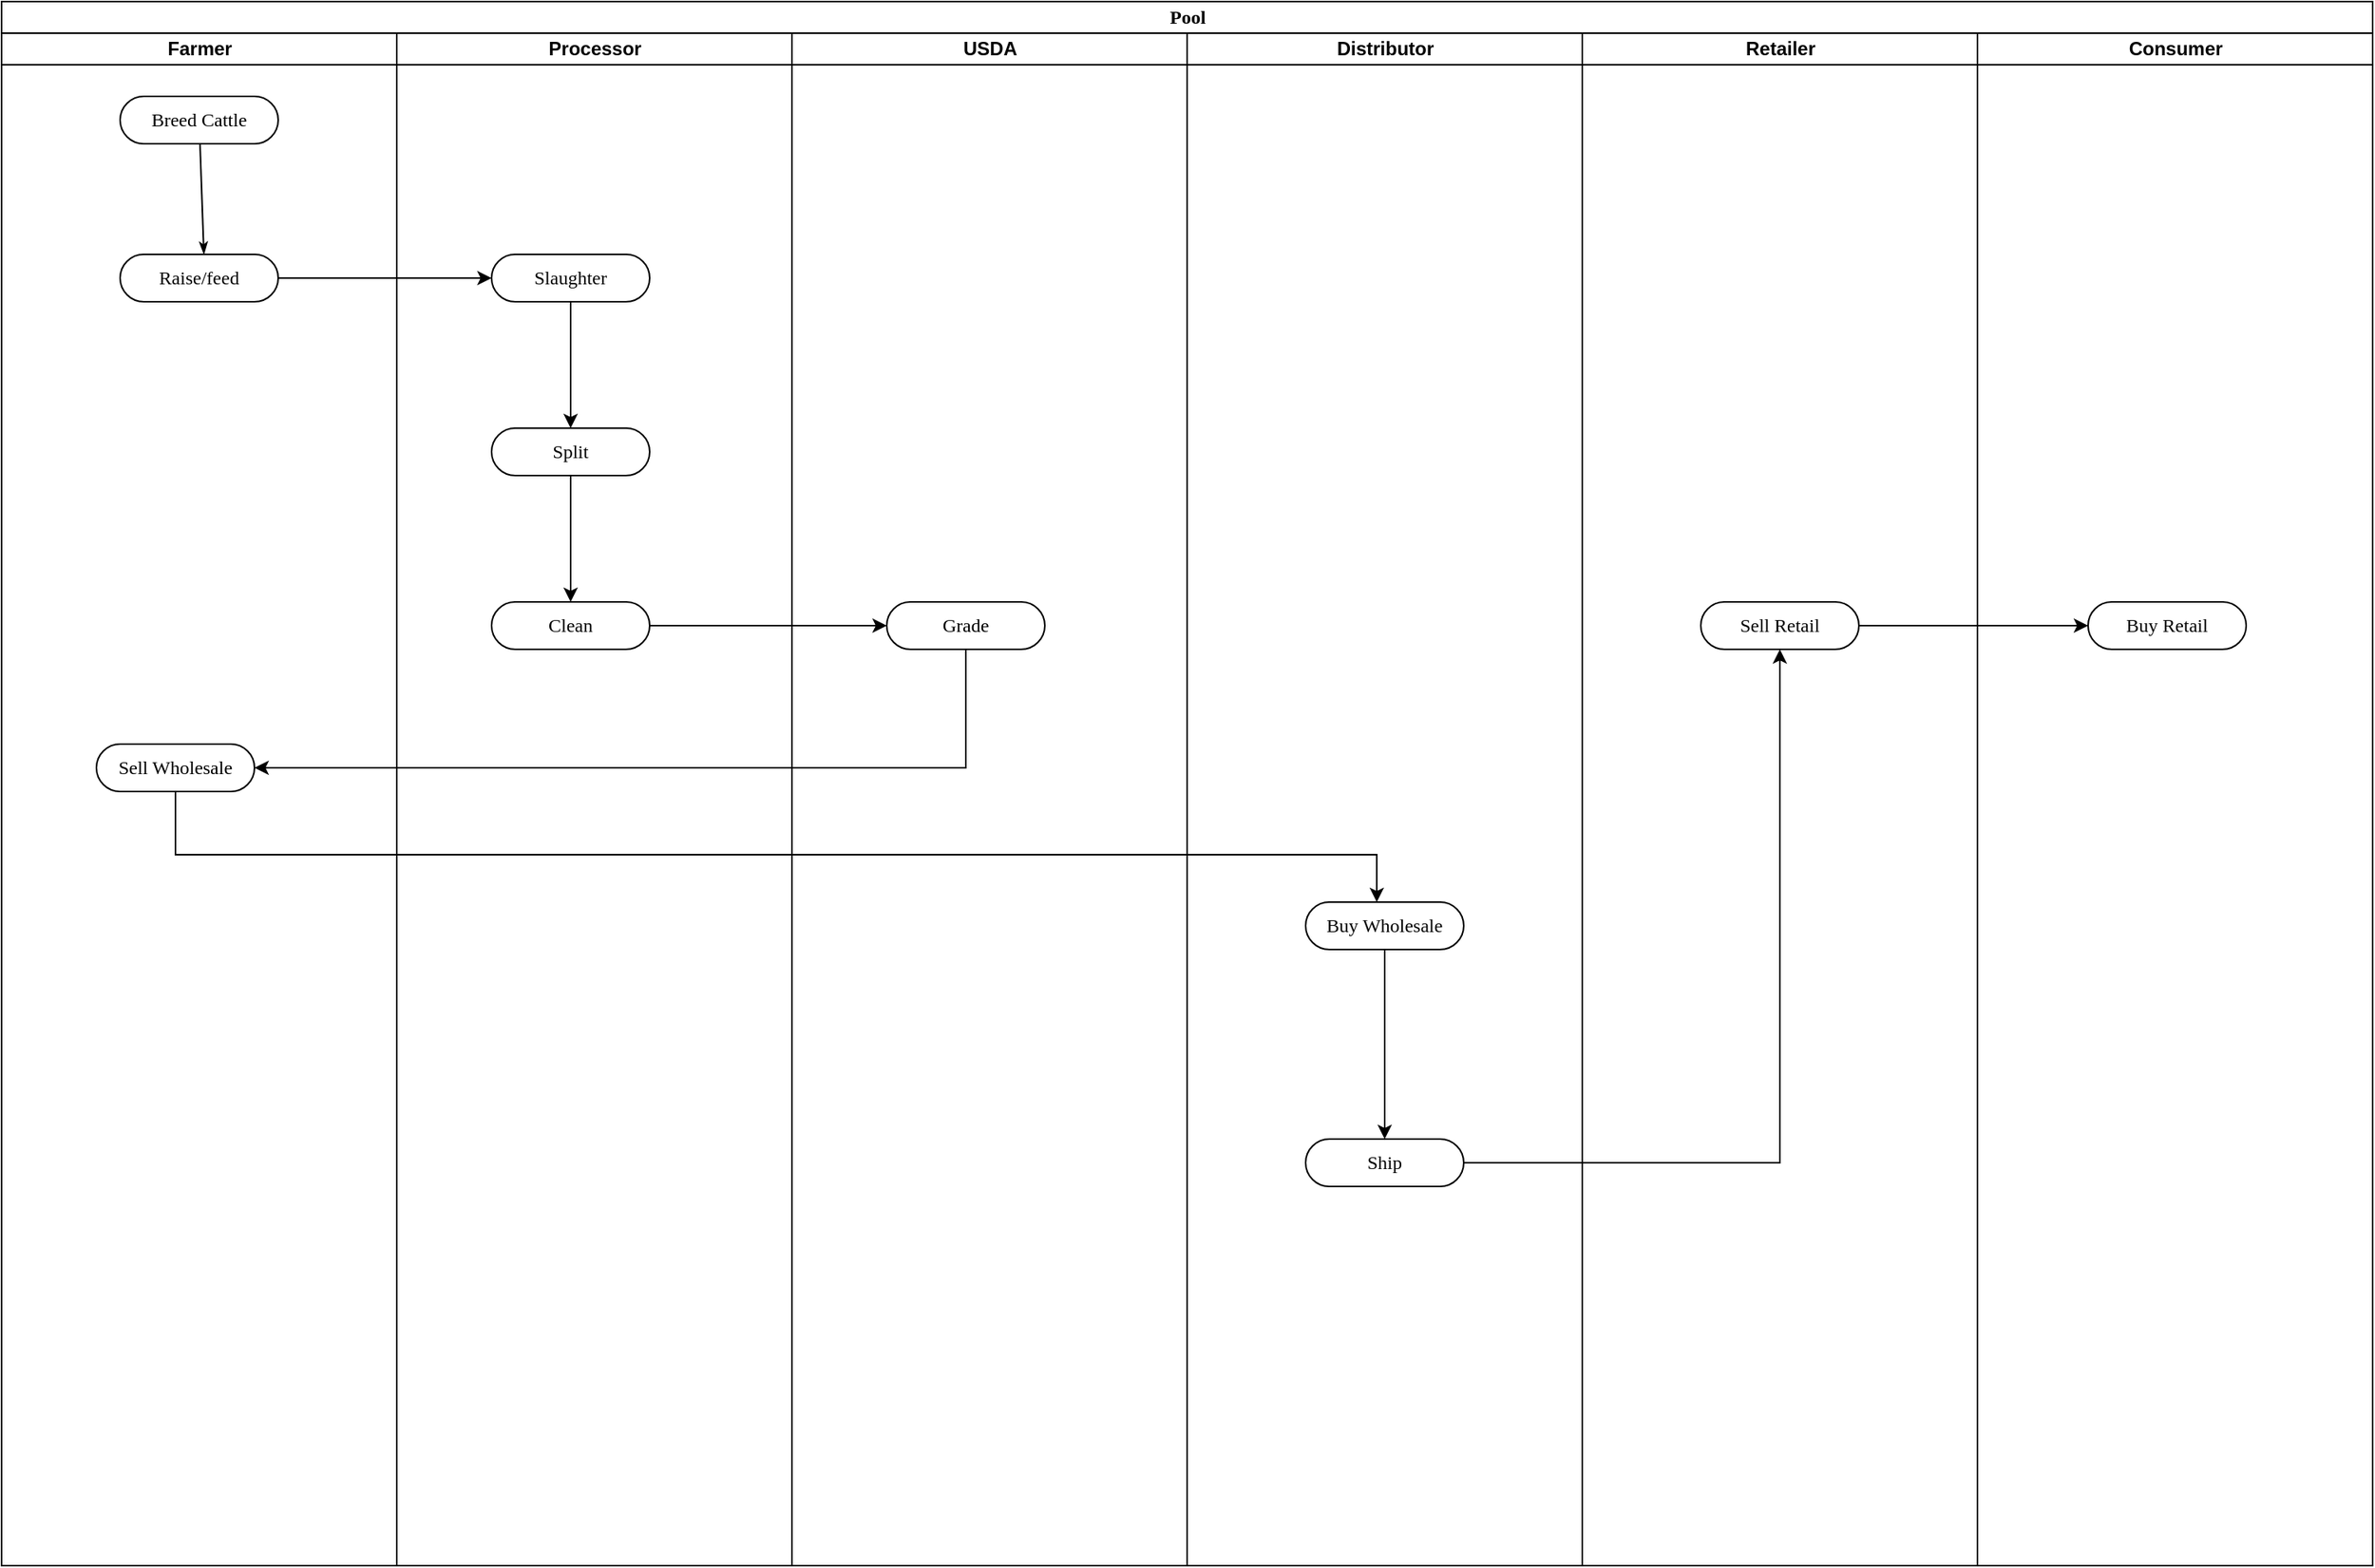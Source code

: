 <mxfile version="12.9.9" type="device"><diagram name="Page-1" id="0783ab3e-0a74-02c8-0abd-f7b4e66b4bec"><mxGraphModel dx="1086" dy="806" grid="1" gridSize="10" guides="1" tooltips="1" connect="1" arrows="1" fold="1" page="1" pageScale="1" pageWidth="850" pageHeight="1100" background="#ffffff" math="0" shadow="0"><root><mxCell id="0"/><mxCell id="1" parent="0"/><mxCell id="1c1d494c118603dd-1" value="Pool" style="swimlane;html=1;childLayout=stackLayout;startSize=20;rounded=0;shadow=0;comic=0;labelBackgroundColor=none;strokeWidth=1;fontFamily=Verdana;fontSize=12;align=center;" parent="1" vertex="1"><mxGeometry x="40" y="20" width="1500" height="990" as="geometry"/></mxCell><mxCell id="1c1d494c118603dd-2" value="Farmer" style="swimlane;html=1;startSize=20;" parent="1c1d494c118603dd-1" vertex="1"><mxGeometry y="20" width="250" height="970" as="geometry"/></mxCell><mxCell id="1c1d494c118603dd-34" style="edgeStyle=none;rounded=0;html=1;labelBackgroundColor=none;startArrow=none;startFill=0;startSize=5;endArrow=classicThin;endFill=1;endSize=5;jettySize=auto;orthogonalLoop=1;strokeWidth=1;fontFamily=Verdana;fontSize=12" parent="1c1d494c118603dd-2" source="1c1d494c118603dd-6" edge="1"><mxGeometry relative="1" as="geometry"><mxPoint x="128" y="140" as="targetPoint"/></mxGeometry></mxCell><mxCell id="ihzEQDi0iShKAACM3M7h-2" value="Sell Wholesale" style="rounded=1;whiteSpace=wrap;html=1;shadow=0;comic=0;labelBackgroundColor=none;strokeWidth=1;fontFamily=Verdana;fontSize=12;align=center;arcSize=50;" vertex="1" parent="1c1d494c118603dd-2"><mxGeometry x="60" y="450" width="100" height="30" as="geometry"/></mxCell><mxCell id="Hcu5JZpghyHIpBC31wGY-15" value="Raise/feed" style="rounded=1;whiteSpace=wrap;html=1;shadow=0;comic=0;labelBackgroundColor=none;strokeWidth=1;fontFamily=Verdana;fontSize=12;align=center;arcSize=50;" parent="1c1d494c118603dd-2" vertex="1"><mxGeometry x="75" y="140" width="100" height="30" as="geometry"/></mxCell><mxCell id="1c1d494c118603dd-6" value="Breed Cattle" style="rounded=1;whiteSpace=wrap;html=1;shadow=0;comic=0;labelBackgroundColor=none;strokeWidth=1;fontFamily=Verdana;fontSize=12;align=center;arcSize=50;" parent="1c1d494c118603dd-2" vertex="1"><mxGeometry x="75" y="40" width="100" height="30" as="geometry"/></mxCell><mxCell id="1c1d494c118603dd-3" value="Processor" style="swimlane;html=1;startSize=20;" parent="1c1d494c118603dd-1" vertex="1"><mxGeometry x="250" y="20" width="250" height="970" as="geometry"/></mxCell><mxCell id="Hcu5JZpghyHIpBC31wGY-23" value="" style="edgeStyle=orthogonalEdgeStyle;rounded=0;orthogonalLoop=1;jettySize=auto;html=1;" parent="1c1d494c118603dd-3" source="Hcu5JZpghyHIpBC31wGY-20" target="Hcu5JZpghyHIpBC31wGY-22" edge="1"><mxGeometry relative="1" as="geometry"/></mxCell><mxCell id="Hcu5JZpghyHIpBC31wGY-20" value="Slaughter" style="rounded=1;whiteSpace=wrap;html=1;shadow=0;comic=0;labelBackgroundColor=none;strokeWidth=1;fontFamily=Verdana;fontSize=12;align=center;arcSize=50;" parent="1c1d494c118603dd-3" vertex="1"><mxGeometry x="60" y="140" width="100" height="30" as="geometry"/></mxCell><mxCell id="Hcu5JZpghyHIpBC31wGY-25" value="" style="edgeStyle=orthogonalEdgeStyle;rounded=0;orthogonalLoop=1;jettySize=auto;html=1;" parent="1c1d494c118603dd-3" source="Hcu5JZpghyHIpBC31wGY-22" target="Hcu5JZpghyHIpBC31wGY-24" edge="1"><mxGeometry relative="1" as="geometry"/></mxCell><mxCell id="Hcu5JZpghyHIpBC31wGY-22" value="Split" style="rounded=1;whiteSpace=wrap;html=1;shadow=0;comic=0;labelBackgroundColor=none;strokeWidth=1;fontFamily=Verdana;fontSize=12;align=center;arcSize=50;" parent="1c1d494c118603dd-3" vertex="1"><mxGeometry x="60" y="250" width="100" height="30" as="geometry"/></mxCell><mxCell id="Hcu5JZpghyHIpBC31wGY-24" value="Clean" style="rounded=1;whiteSpace=wrap;html=1;shadow=0;comic=0;labelBackgroundColor=none;strokeWidth=1;fontFamily=Verdana;fontSize=12;align=center;arcSize=50;" parent="1c1d494c118603dd-3" vertex="1"><mxGeometry x="60" y="360" width="100" height="30" as="geometry"/></mxCell><mxCell id="Hcu5JZpghyHIpBC31wGY-12" value="USDA" style="swimlane;html=1;startSize=20;" parent="1c1d494c118603dd-1" vertex="1"><mxGeometry x="500" y="20" width="250" height="970" as="geometry"/></mxCell><mxCell id="Hcu5JZpghyHIpBC31wGY-27" value="Grade" style="rounded=1;whiteSpace=wrap;html=1;shadow=0;comic=0;labelBackgroundColor=none;strokeWidth=1;fontFamily=Verdana;fontSize=12;align=center;arcSize=50;" parent="Hcu5JZpghyHIpBC31wGY-12" vertex="1"><mxGeometry x="60" y="360" width="100" height="30" as="geometry"/></mxCell><mxCell id="Hcu5JZpghyHIpBC31wGY-13" value="Distributor" style="swimlane;html=1;startSize=20;" parent="1c1d494c118603dd-1" vertex="1"><mxGeometry x="750" y="20" width="250" height="970" as="geometry"/></mxCell><mxCell id="ihzEQDi0iShKAACM3M7h-8" value="" style="edgeStyle=orthogonalEdgeStyle;rounded=0;orthogonalLoop=1;jettySize=auto;html=1;" edge="1" parent="Hcu5JZpghyHIpBC31wGY-13" source="ihzEQDi0iShKAACM3M7h-4" target="Hcu5JZpghyHIpBC31wGY-29"><mxGeometry relative="1" as="geometry"/></mxCell><mxCell id="ihzEQDi0iShKAACM3M7h-4" value="Buy Wholesale" style="rounded=1;whiteSpace=wrap;html=1;shadow=0;comic=0;labelBackgroundColor=none;strokeWidth=1;fontFamily=Verdana;fontSize=12;align=center;arcSize=50;" vertex="1" parent="Hcu5JZpghyHIpBC31wGY-13"><mxGeometry x="75" y="550" width="100" height="30" as="geometry"/></mxCell><mxCell id="Hcu5JZpghyHIpBC31wGY-29" value="Ship" style="rounded=1;whiteSpace=wrap;html=1;shadow=0;comic=0;labelBackgroundColor=none;strokeWidth=1;fontFamily=Verdana;fontSize=12;align=center;arcSize=50;" parent="Hcu5JZpghyHIpBC31wGY-13" vertex="1"><mxGeometry x="75" y="700" width="100" height="30" as="geometry"/></mxCell><mxCell id="Hcu5JZpghyHIpBC31wGY-14" value="Retailer" style="swimlane;html=1;startSize=20;" parent="1c1d494c118603dd-1" vertex="1"><mxGeometry x="1000" y="20" width="250" height="970" as="geometry"/></mxCell><mxCell id="Hcu5JZpghyHIpBC31wGY-31" value="Sell Retail" style="rounded=1;whiteSpace=wrap;html=1;shadow=0;comic=0;labelBackgroundColor=none;strokeWidth=1;fontFamily=Verdana;fontSize=12;align=center;arcSize=50;" parent="Hcu5JZpghyHIpBC31wGY-14" vertex="1"><mxGeometry x="75" y="360" width="100" height="30" as="geometry"/></mxCell><mxCell id="Hcu5JZpghyHIpBC31wGY-21" value="" style="edgeStyle=orthogonalEdgeStyle;rounded=0;orthogonalLoop=1;jettySize=auto;html=1;" parent="1c1d494c118603dd-1" source="Hcu5JZpghyHIpBC31wGY-15" target="Hcu5JZpghyHIpBC31wGY-20" edge="1"><mxGeometry relative="1" as="geometry"/></mxCell><mxCell id="Hcu5JZpghyHIpBC31wGY-26" value="Consumer" style="swimlane;html=1;startSize=20;" parent="1c1d494c118603dd-1" vertex="1"><mxGeometry x="1250" y="20" width="250" height="970" as="geometry"/></mxCell><mxCell id="Hcu5JZpghyHIpBC31wGY-33" value="Buy Retail" style="rounded=1;whiteSpace=wrap;html=1;shadow=0;comic=0;labelBackgroundColor=none;strokeWidth=1;fontFamily=Verdana;fontSize=12;align=center;arcSize=50;" parent="Hcu5JZpghyHIpBC31wGY-26" vertex="1"><mxGeometry x="70" y="360" width="100" height="30" as="geometry"/></mxCell><mxCell id="Hcu5JZpghyHIpBC31wGY-28" value="" style="edgeStyle=orthogonalEdgeStyle;rounded=0;orthogonalLoop=1;jettySize=auto;html=1;" parent="1c1d494c118603dd-1" source="Hcu5JZpghyHIpBC31wGY-24" target="Hcu5JZpghyHIpBC31wGY-27" edge="1"><mxGeometry relative="1" as="geometry"/></mxCell><mxCell id="Hcu5JZpghyHIpBC31wGY-32" value="" style="edgeStyle=orthogonalEdgeStyle;rounded=0;orthogonalLoop=1;jettySize=auto;html=1;" parent="1c1d494c118603dd-1" source="Hcu5JZpghyHIpBC31wGY-29" target="Hcu5JZpghyHIpBC31wGY-31" edge="1"><mxGeometry relative="1" as="geometry"/></mxCell><mxCell id="Hcu5JZpghyHIpBC31wGY-34" value="" style="edgeStyle=orthogonalEdgeStyle;rounded=0;orthogonalLoop=1;jettySize=auto;html=1;" parent="1c1d494c118603dd-1" source="Hcu5JZpghyHIpBC31wGY-31" target="Hcu5JZpghyHIpBC31wGY-33" edge="1"><mxGeometry relative="1" as="geometry"/></mxCell><mxCell id="ihzEQDi0iShKAACM3M7h-3" value="" style="edgeStyle=orthogonalEdgeStyle;rounded=0;orthogonalLoop=1;jettySize=auto;html=1;" edge="1" parent="1c1d494c118603dd-1" source="Hcu5JZpghyHIpBC31wGY-27" target="ihzEQDi0iShKAACM3M7h-2"><mxGeometry relative="1" as="geometry"><Array as="points"><mxPoint x="610" y="485"/></Array></mxGeometry></mxCell><mxCell id="ihzEQDi0iShKAACM3M7h-5" value="" style="edgeStyle=orthogonalEdgeStyle;rounded=0;orthogonalLoop=1;jettySize=auto;html=1;" edge="1" parent="1c1d494c118603dd-1" source="ihzEQDi0iShKAACM3M7h-2" target="ihzEQDi0iShKAACM3M7h-4"><mxGeometry relative="1" as="geometry"><Array as="points"><mxPoint x="110" y="540"/><mxPoint x="870" y="540"/></Array></mxGeometry></mxCell></root></mxGraphModel></diagram></mxfile>